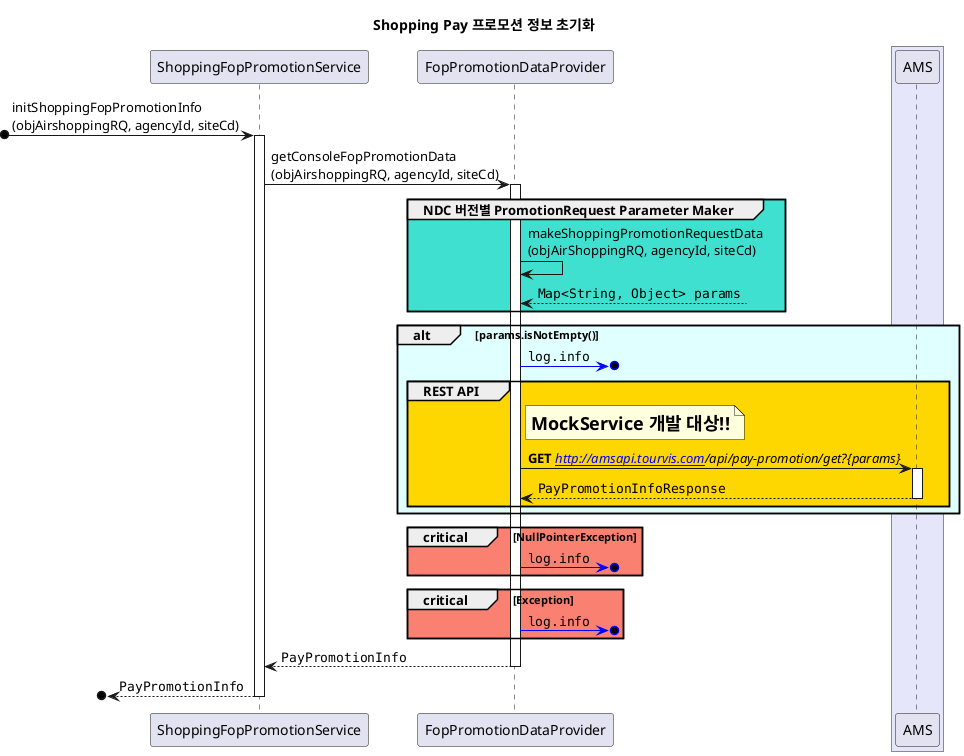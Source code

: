 @startuml

title **Shopping Pay 프로모션 정보 초기화**

participant ShoppingFopPromotionService
participant FopPromotionDataProvider
box #Lavender
    participant AMS
end box

 ?o-> ShoppingFopPromotionService ++ : initShoppingFopPromotionInfo\n(objAirshoppingRQ, agencyId, siteCd)
ShoppingFopPromotionService -> FopPromotionDataProvider ++ : getConsoleFopPromotionData\n(objAirshoppingRQ, agencyId, siteCd)

group #Turquoise NDC 버전별 PromotionRequest Parameter Maker
    FopPromotionDataProvider -> FopPromotionDataProvider: makeShoppingPromotionRequestData\n(objAirShoppingRQ, agencyId, siteCd)
    FopPromotionDataProvider <--? : ""Map<String, Object> params""
end

alt #LightCyan params.isNotEmpty()
    FopPromotionDataProvider -[#blue]>o?: ""log.info""
    ' REST API
    group #gold REST API
        note right of FopPromotionDataProvider: **<size:18>MockService 개발 대상!!</size>**
        FopPromotionDataProvider -> AMS ++ : **GET** <i>[[http://amsapi.tourvis.com]]/api/pay-promotion/get?{params}</i>
        FopPromotionDataProvider <-- AMS -- : ""PayPromotionInfoResponse""
    end
end

critical #Salmon NullPointerException
    FopPromotionDataProvider -[#blue]>o?: ""log.info""
end
critical #Salmon Exception
    FopPromotionDataProvider -[#blue]>o?: ""log.info""
end

ShoppingFopPromotionService <-- FopPromotionDataProvider -- : ""PayPromotionInfo""
?o<-- ShoppingFopPromotionService -- : ""PayPromotionInfo""
@enduml